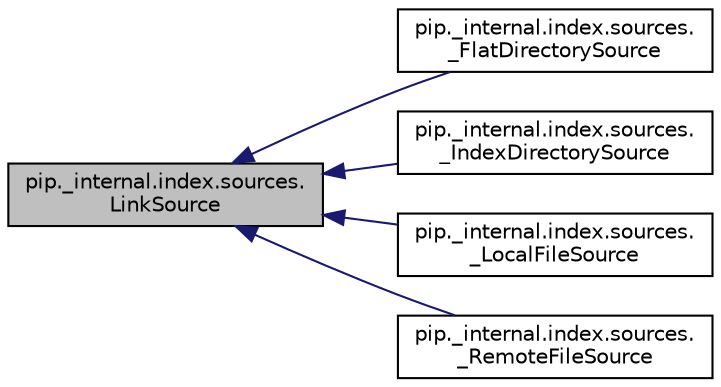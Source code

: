 digraph "pip._internal.index.sources.LinkSource"
{
 // LATEX_PDF_SIZE
  edge [fontname="Helvetica",fontsize="10",labelfontname="Helvetica",labelfontsize="10"];
  node [fontname="Helvetica",fontsize="10",shape=record];
  rankdir="LR";
  Node1 [label="pip._internal.index.sources.\lLinkSource",height=0.2,width=0.4,color="black", fillcolor="grey75", style="filled", fontcolor="black",tooltip=" "];
  Node1 -> Node2 [dir="back",color="midnightblue",fontsize="10",style="solid"];
  Node2 [label="pip._internal.index.sources.\l_FlatDirectorySource",height=0.2,width=0.4,color="black", fillcolor="white", style="filled",URL="$classpip_1_1__internal_1_1index_1_1sources_1_1__FlatDirectorySource.html",tooltip=" "];
  Node1 -> Node3 [dir="back",color="midnightblue",fontsize="10",style="solid"];
  Node3 [label="pip._internal.index.sources.\l_IndexDirectorySource",height=0.2,width=0.4,color="black", fillcolor="white", style="filled",URL="$classpip_1_1__internal_1_1index_1_1sources_1_1__IndexDirectorySource.html",tooltip=" "];
  Node1 -> Node4 [dir="back",color="midnightblue",fontsize="10",style="solid"];
  Node4 [label="pip._internal.index.sources.\l_LocalFileSource",height=0.2,width=0.4,color="black", fillcolor="white", style="filled",URL="$classpip_1_1__internal_1_1index_1_1sources_1_1__LocalFileSource.html",tooltip=" "];
  Node1 -> Node5 [dir="back",color="midnightblue",fontsize="10",style="solid"];
  Node5 [label="pip._internal.index.sources.\l_RemoteFileSource",height=0.2,width=0.4,color="black", fillcolor="white", style="filled",URL="$classpip_1_1__internal_1_1index_1_1sources_1_1__RemoteFileSource.html",tooltip=" "];
}
